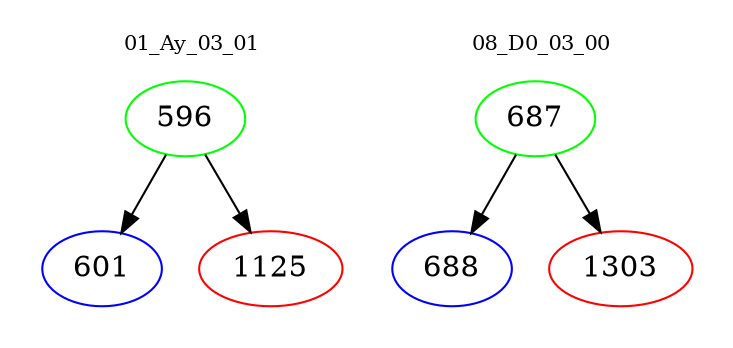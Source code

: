digraph{
subgraph cluster_0 {
color = white
label = "01_Ay_03_01";
fontsize=10;
T0_596 [label="596", color="green"]
T0_596 -> T0_601 [color="black"]
T0_601 [label="601", color="blue"]
T0_596 -> T0_1125 [color="black"]
T0_1125 [label="1125", color="red"]
}
subgraph cluster_1 {
color = white
label = "08_D0_03_00";
fontsize=10;
T1_687 [label="687", color="green"]
T1_687 -> T1_688 [color="black"]
T1_688 [label="688", color="blue"]
T1_687 -> T1_1303 [color="black"]
T1_1303 [label="1303", color="red"]
}
}
